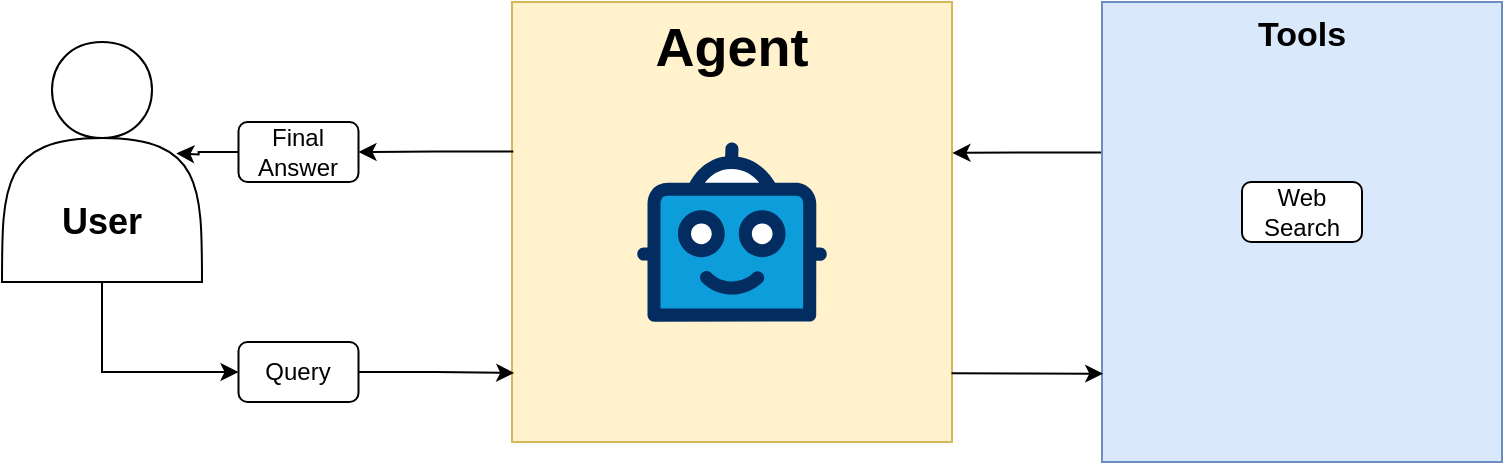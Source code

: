 <mxfile version="24.2.5" type="device">
  <diagram id="C5RBs43oDa-KdzZeNtuy" name="Page-1">
    <mxGraphModel dx="1615" dy="955" grid="1" gridSize="10" guides="1" tooltips="1" connect="1" arrows="1" fold="1" page="1" pageScale="1" pageWidth="827" pageHeight="1169" math="0" shadow="0">
      <root>
        <mxCell id="WIyWlLk6GJQsqaUBKTNV-0" />
        <mxCell id="WIyWlLk6GJQsqaUBKTNV-1" parent="WIyWlLk6GJQsqaUBKTNV-0" />
        <mxCell id="bgiFweWNKIawArNruuzJ-10" value="Agent" style="whiteSpace=wrap;html=1;aspect=fixed;fillColor=#fff2cc;strokeColor=#d6b656;verticalAlign=top;fontSize=27;fontStyle=1" parent="WIyWlLk6GJQsqaUBKTNV-1" vertex="1">
          <mxGeometry x="285" y="310" width="220" height="220" as="geometry" />
        </mxCell>
        <mxCell id="bgiFweWNKIawArNruuzJ-11" style="edgeStyle=orthogonalEdgeStyle;rounded=0;orthogonalLoop=1;jettySize=auto;html=1;entryX=0.005;entryY=0.843;entryDx=0;entryDy=0;entryPerimeter=0;" parent="WIyWlLk6GJQsqaUBKTNV-1" source="WIyWlLk6GJQsqaUBKTNV-3" target="bgiFweWNKIawArNruuzJ-10" edge="1">
          <mxGeometry relative="1" as="geometry" />
        </mxCell>
        <mxCell id="WIyWlLk6GJQsqaUBKTNV-3" value="Query" style="rounded=1;whiteSpace=wrap;html=1;fontSize=12;glass=0;strokeWidth=1;shadow=0;" parent="WIyWlLk6GJQsqaUBKTNV-1" vertex="1">
          <mxGeometry x="148.25" y="480" width="60" height="30" as="geometry" />
        </mxCell>
        <mxCell id="bgiFweWNKIawArNruuzJ-63" style="edgeStyle=orthogonalEdgeStyle;rounded=0;orthogonalLoop=1;jettySize=auto;html=1;entryX=0;entryY=0.5;entryDx=0;entryDy=0;exitX=0.5;exitY=1;exitDx=0;exitDy=0;" parent="WIyWlLk6GJQsqaUBKTNV-1" source="bgiFweWNKIawArNruuzJ-1" target="WIyWlLk6GJQsqaUBKTNV-3" edge="1">
          <mxGeometry relative="1" as="geometry" />
        </mxCell>
        <mxCell id="bgiFweWNKIawArNruuzJ-1" value="" style="shape=actor;whiteSpace=wrap;html=1;" parent="WIyWlLk6GJQsqaUBKTNV-1" vertex="1">
          <mxGeometry x="30" y="330" width="100" height="120" as="geometry" />
        </mxCell>
        <mxCell id="bgiFweWNKIawArNruuzJ-3" value="" style="verticalLabelPosition=bottom;aspect=fixed;html=1;shape=mxgraph.salesforce.bots;" parent="WIyWlLk6GJQsqaUBKTNV-1" vertex="1">
          <mxGeometry x="347.63" y="380" width="94.75" height="90" as="geometry" />
        </mxCell>
        <mxCell id="bgiFweWNKIawArNruuzJ-5" value="Final&lt;div&gt;Answer&lt;/div&gt;" style="rounded=1;whiteSpace=wrap;html=1;fontSize=12;glass=0;strokeWidth=1;shadow=0;" parent="WIyWlLk6GJQsqaUBKTNV-1" vertex="1">
          <mxGeometry x="148.25" y="370" width="60" height="30" as="geometry" />
        </mxCell>
        <mxCell id="bgiFweWNKIawArNruuzJ-80" style="edgeStyle=orthogonalEdgeStyle;rounded=0;orthogonalLoop=1;jettySize=auto;html=1;entryX=1.001;entryY=0.343;entryDx=0;entryDy=0;entryPerimeter=0;exitX=0.006;exitY=0.327;exitDx=0;exitDy=0;exitPerimeter=0;" parent="WIyWlLk6GJQsqaUBKTNV-1" source="bgiFweWNKIawArNruuzJ-30" target="bgiFweWNKIawArNruuzJ-10" edge="1">
          <mxGeometry relative="1" as="geometry">
            <mxPoint x="520" y="360" as="targetPoint" />
          </mxGeometry>
        </mxCell>
        <mxCell id="bgiFweWNKIawArNruuzJ-30" value="Tools" style="rounded=0;whiteSpace=wrap;html=1;fillColor=#dae8fc;strokeColor=#6c8ebf;fontSize=17;verticalAlign=top;fontStyle=1" parent="WIyWlLk6GJQsqaUBKTNV-1" vertex="1">
          <mxGeometry x="580" y="310" width="200" height="230" as="geometry" />
        </mxCell>
        <mxCell id="bgiFweWNKIawArNruuzJ-22" value="Web Search" style="rounded=1;whiteSpace=wrap;html=1;fontSize=12;glass=0;strokeWidth=1;shadow=0;" parent="WIyWlLk6GJQsqaUBKTNV-1" vertex="1">
          <mxGeometry x="650" y="400" width="60" height="30" as="geometry" />
        </mxCell>
        <mxCell id="bgiFweWNKIawArNruuzJ-82" style="edgeStyle=orthogonalEdgeStyle;rounded=0;orthogonalLoop=1;jettySize=auto;html=1;entryX=1;entryY=0.5;entryDx=0;entryDy=0;exitX=0.003;exitY=0.34;exitDx=0;exitDy=0;exitPerimeter=0;" parent="WIyWlLk6GJQsqaUBKTNV-1" source="bgiFweWNKIawArNruuzJ-10" target="bgiFweWNKIawArNruuzJ-5" edge="1">
          <mxGeometry relative="1" as="geometry">
            <mxPoint x="290" y="390" as="sourcePoint" />
          </mxGeometry>
        </mxCell>
        <mxCell id="bgiFweWNKIawArNruuzJ-76" style="edgeStyle=orthogonalEdgeStyle;rounded=0;orthogonalLoop=1;jettySize=auto;html=1;entryX=0.003;entryY=0.808;entryDx=0;entryDy=0;entryPerimeter=0;exitX=0.999;exitY=0.844;exitDx=0;exitDy=0;exitPerimeter=0;" parent="WIyWlLk6GJQsqaUBKTNV-1" source="bgiFweWNKIawArNruuzJ-10" target="bgiFweWNKIawArNruuzJ-30" edge="1">
          <mxGeometry relative="1" as="geometry">
            <mxPoint x="498.3" y="495" as="sourcePoint" />
          </mxGeometry>
        </mxCell>
        <mxCell id="bgiFweWNKIawArNruuzJ-81" value="User" style="text;html=1;align=center;verticalAlign=middle;whiteSpace=wrap;rounded=0;fontSize=18;fontStyle=1" parent="WIyWlLk6GJQsqaUBKTNV-1" vertex="1">
          <mxGeometry x="50" y="405" width="60" height="30" as="geometry" />
        </mxCell>
        <mxCell id="bgiFweWNKIawArNruuzJ-83" style="edgeStyle=orthogonalEdgeStyle;rounded=0;orthogonalLoop=1;jettySize=auto;html=1;entryX=0.965;entryY=0.971;entryDx=0;entryDy=0;entryPerimeter=0;" parent="WIyWlLk6GJQsqaUBKTNV-1" source="bgiFweWNKIawArNruuzJ-5" edge="1">
          <mxGeometry relative="1" as="geometry">
            <mxPoint x="117.178" y="385.714" as="targetPoint" />
          </mxGeometry>
        </mxCell>
      </root>
    </mxGraphModel>
  </diagram>
</mxfile>
